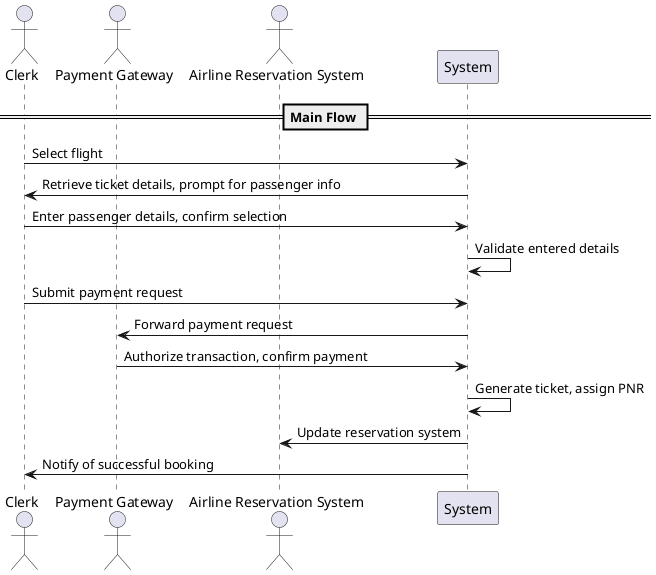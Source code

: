 @startuml
actor Clerk
actor "Payment Gateway" as PG
actor "Airline Reservation System" as ARS
participant "System" as SYS

== Main Flow ==
Clerk -> SYS : Select flight
SYS -> Clerk : Retrieve ticket details, prompt for passenger info
Clerk -> SYS : Enter passenger details, confirm selection
SYS -> SYS : Validate entered details
Clerk -> SYS : Submit payment request
SYS -> PG : Forward payment request
PG -> SYS : Authorize transaction, confirm payment
SYS -> SYS : Generate ticket, assign PNR
SYS -> ARS : Update reservation system
SYS -> Clerk : Notify of successful booking

@enduml